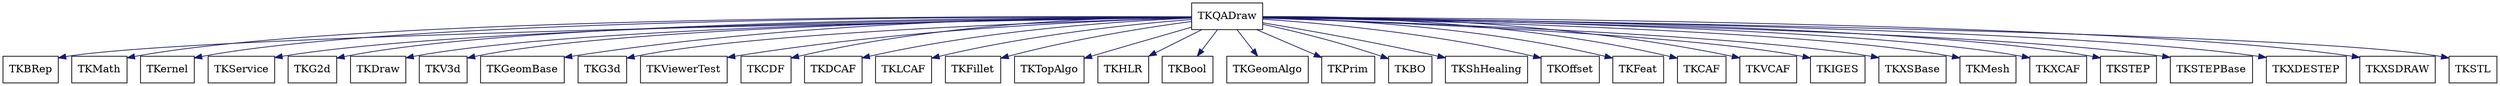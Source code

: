 digraph schema_TKQADraw
{
	TKQADraw [ URL = "toolkit_tkqadraw.html", shape = box ]
	TKBRep [ URL = "toolkit_tkbrep.html" , shape = box ]
	TKQADraw -> TKBRep [ color = "midnightblue", style = "solid" ]
	TKMath [ URL = "toolkit_tkmath.html" , shape = box ]
	TKQADraw -> TKMath [ color = "midnightblue", style = "solid" ]
	TKernel [ URL = "toolkit_tkernel.html" , shape = box ]
	TKQADraw -> TKernel [ color = "midnightblue", style = "solid" ]
	TKService [ URL = "toolkit_tkservice.html" , shape = box ]
	TKQADraw -> TKService [ color = "midnightblue", style = "solid" ]
	TKG2d [ URL = "toolkit_tkg2d.html" , shape = box ]
	TKQADraw -> TKG2d [ color = "midnightblue", style = "solid" ]
	TKDraw [ URL = "toolkit_tkdraw.html" , shape = box ]
	TKQADraw -> TKDraw [ color = "midnightblue", style = "solid" ]
	TKV3d [ URL = "toolkit_tkv3d.html" , shape = box ]
	TKQADraw -> TKV3d [ color = "midnightblue", style = "solid" ]
	TKGeomBase [ URL = "toolkit_tkgeombase.html" , shape = box ]
	TKQADraw -> TKGeomBase [ color = "midnightblue", style = "solid" ]
	TKG3d [ URL = "toolkit_tkg3d.html" , shape = box ]
	TKQADraw -> TKG3d [ color = "midnightblue", style = "solid" ]
	TKViewerTest [ URL = "toolkit_tkviewertest.html" , shape = box ]
	TKQADraw -> TKViewerTest [ color = "midnightblue", style = "solid" ]
	TKCDF [ URL = "toolkit_tkcdf.html" , shape = box ]
	TKQADraw -> TKCDF [ color = "midnightblue", style = "solid" ]
	TKDCAF [ URL = "toolkit_tkdcaf.html" , shape = box ]
	TKQADraw -> TKDCAF [ color = "midnightblue", style = "solid" ]
	TKLCAF [ URL = "toolkit_tklcaf.html" , shape = box ]
	TKQADraw -> TKLCAF [ color = "midnightblue", style = "solid" ]
	TKFillet [ URL = "toolkit_tkfillet.html" , shape = box ]
	TKQADraw -> TKFillet [ color = "midnightblue", style = "solid" ]
	TKTopAlgo [ URL = "toolkit_tktopalgo.html" , shape = box ]
	TKQADraw -> TKTopAlgo [ color = "midnightblue", style = "solid" ]
	TKHLR [ URL = "toolkit_tkhlr.html" , shape = box ]
	TKQADraw -> TKHLR [ color = "midnightblue", style = "solid" ]
	TKBool [ URL = "toolkit_tkbool.html" , shape = box ]
	TKQADraw -> TKBool [ color = "midnightblue", style = "solid" ]
	TKGeomAlgo [ URL = "toolkit_tkgeomalgo.html" , shape = box ]
	TKQADraw -> TKGeomAlgo [ color = "midnightblue", style = "solid" ]
	TKPrim [ URL = "toolkit_tkprim.html" , shape = box ]
	TKQADraw -> TKPrim [ color = "midnightblue", style = "solid" ]
	TKBO [ URL = "toolkit_tkbo.html" , shape = box ]
	TKQADraw -> TKBO [ color = "midnightblue", style = "solid" ]
	TKShHealing [ URL = "toolkit_tkshhealing.html" , shape = box ]
	TKQADraw -> TKShHealing [ color = "midnightblue", style = "solid" ]
	TKOffset [ URL = "toolkit_tkoffset.html" , shape = box ]
	TKQADraw -> TKOffset [ color = "midnightblue", style = "solid" ]
	TKFeat [ URL = "toolkit_tkfeat.html" , shape = box ]
	TKQADraw -> TKFeat [ color = "midnightblue", style = "solid" ]
	TKCAF [ URL = "toolkit_tkcaf.html" , shape = box ]
	TKQADraw -> TKCAF [ color = "midnightblue", style = "solid" ]
	TKVCAF [ URL = "toolkit_tkvcaf.html" , shape = box ]
	TKQADraw -> TKVCAF [ color = "midnightblue", style = "solid" ]
	TKIGES [ URL = "toolkit_tkiges.html" , shape = box ]
	TKQADraw -> TKIGES [ color = "midnightblue", style = "solid" ]
	TKXSBase [ URL = "toolkit_tkxsbase.html" , shape = box ]
	TKQADraw -> TKXSBase [ color = "midnightblue", style = "solid" ]
	TKMesh [ URL = "toolkit_tkmesh.html" , shape = box ]
	TKQADraw -> TKMesh [ color = "midnightblue", style = "solid" ]
	TKXCAF [ URL = "toolkit_tkxcaf.html" , shape = box ]
	TKQADraw -> TKXCAF [ color = "midnightblue", style = "solid" ]
	TKSTEP [ URL = "toolkit_tkstep.html" , shape = box ]
	TKQADraw -> TKSTEP [ color = "midnightblue", style = "solid" ]
	TKSTEPBase [ URL = "toolkit_tkstepbase.html" , shape = box ]
	TKQADraw -> TKSTEPBase [ color = "midnightblue", style = "solid" ]
	TKXDESTEP [ URL = "toolkit_tkxdestep.html" , shape = box ]
	TKQADraw -> TKXDESTEP [ color = "midnightblue", style = "solid" ]
	TKXSDRAW [ URL = "toolkit_tkxsdraw.html" , shape = box ]
	TKQADraw -> TKXSDRAW [ color = "midnightblue", style = "solid" ]
	TKSTL [ URL = "toolkit_tkstl.html" , shape = box ]
	TKQADraw -> TKSTL [ color = "midnightblue", style = "solid" ]
	aspect = 1
}
